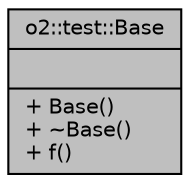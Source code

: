digraph "o2::test::Base"
{
 // INTERACTIVE_SVG=YES
  bgcolor="transparent";
  edge [fontname="Helvetica",fontsize="10",labelfontname="Helvetica",labelfontsize="10"];
  node [fontname="Helvetica",fontsize="10",shape=record];
  Node1 [label="{o2::test::Base\n||+ Base()\l+ ~Base()\l+ f()\l}",height=0.2,width=0.4,color="black", fillcolor="grey75", style="filled", fontcolor="black"];
}
